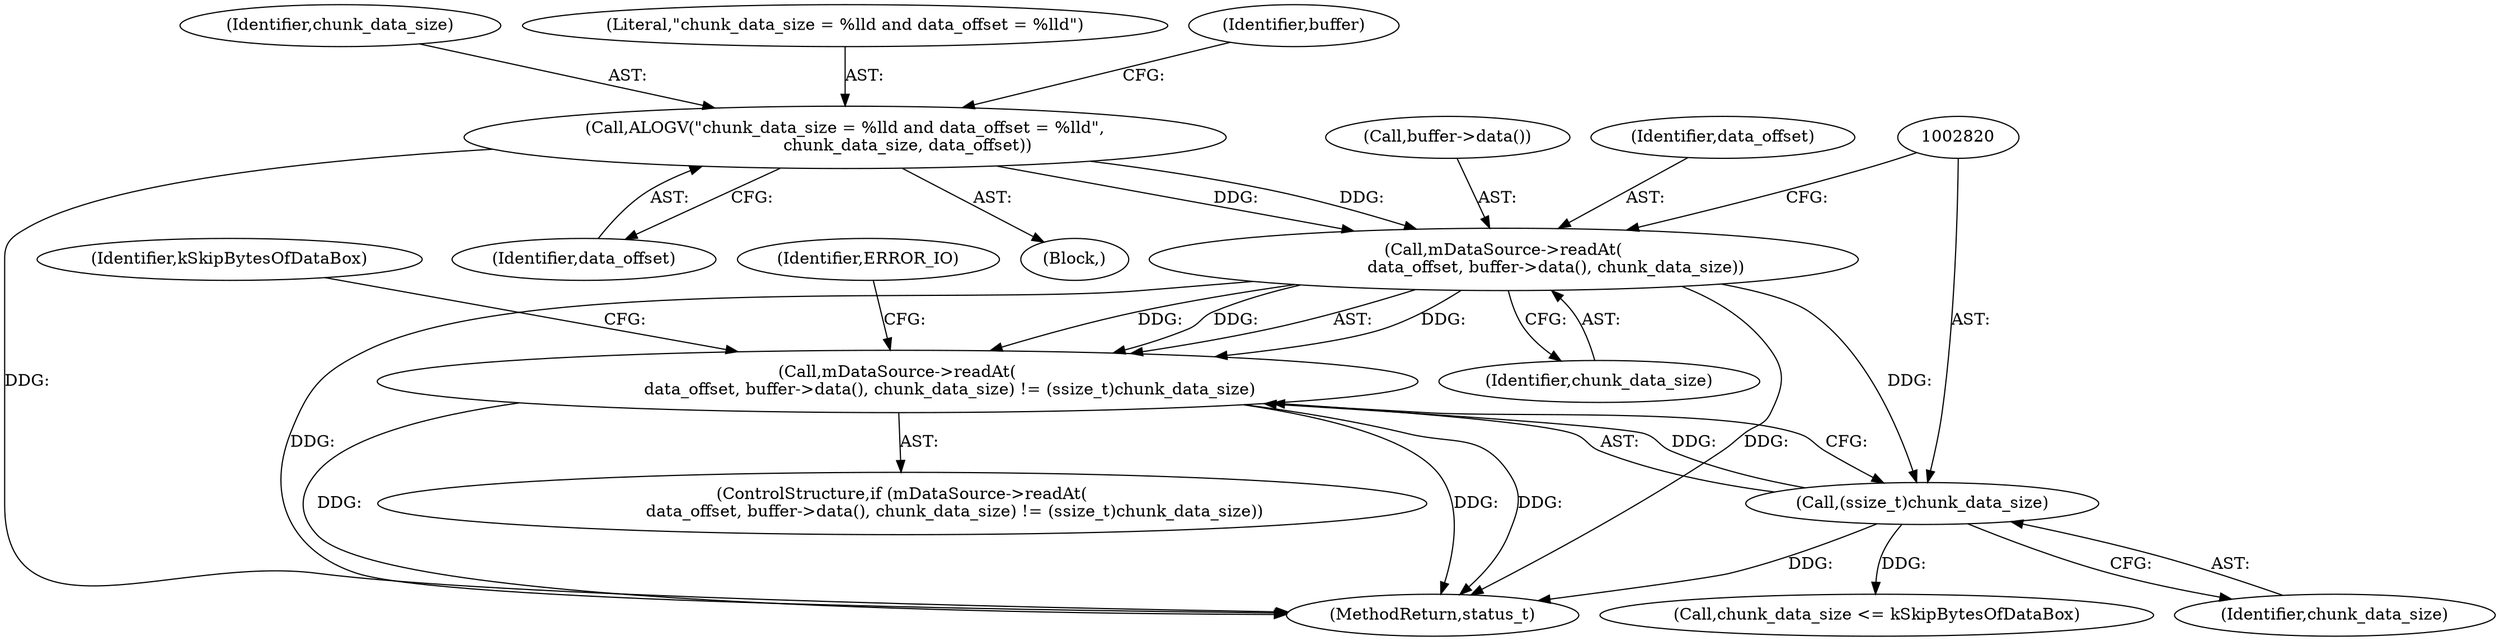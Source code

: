 digraph "0_Android_f4a88c8ed4f8186b3d6e2852993e063fc33ff231@API" {
"1002814" [label="(Call,mDataSource->readAt(\n                    data_offset, buffer->data(), chunk_data_size) != (ssize_t)chunk_data_size)"];
"1002815" [label="(Call,mDataSource->readAt(\n                    data_offset, buffer->data(), chunk_data_size))"];
"1002804" [label="(Call,ALOGV(\"chunk_data_size = %lld and data_offset = %lld\",\n                        chunk_data_size, data_offset))"];
"1002819" [label="(Call,(ssize_t)chunk_data_size)"];
"1002819" [label="(Call,(ssize_t)chunk_data_size)"];
"1002827" [label="(Identifier,kSkipBytesOfDataBox)"];
"1002815" [label="(Call,mDataSource->readAt(\n                    data_offset, buffer->data(), chunk_data_size))"];
"1002804" [label="(Call,ALOGV(\"chunk_data_size = %lld and data_offset = %lld\",\n                        chunk_data_size, data_offset))"];
"1002806" [label="(Identifier,chunk_data_size)"];
"1002814" [label="(Call,mDataSource->readAt(\n                    data_offset, buffer->data(), chunk_data_size) != (ssize_t)chunk_data_size)"];
"1002818" [label="(Identifier,chunk_data_size)"];
"1002805" [label="(Literal,\"chunk_data_size = %lld and data_offset = %lld\")"];
"1002810" [label="(Identifier,buffer)"];
"1002821" [label="(Identifier,chunk_data_size)"];
"1002830" [label="(Call,chunk_data_size <= kSkipBytesOfDataBox)"];
"1002824" [label="(Identifier,ERROR_IO)"];
"1002807" [label="(Identifier,data_offset)"];
"1002816" [label="(Identifier,data_offset)"];
"1002817" [label="(Call,buffer->data())"];
"1002803" [label="(Block,)"];
"1002911" [label="(MethodReturn,status_t)"];
"1002813" [label="(ControlStructure,if (mDataSource->readAt(\n                    data_offset, buffer->data(), chunk_data_size) != (ssize_t)chunk_data_size))"];
"1002814" -> "1002813"  [label="AST: "];
"1002814" -> "1002819"  [label="CFG: "];
"1002815" -> "1002814"  [label="AST: "];
"1002819" -> "1002814"  [label="AST: "];
"1002824" -> "1002814"  [label="CFG: "];
"1002827" -> "1002814"  [label="CFG: "];
"1002814" -> "1002911"  [label="DDG: "];
"1002814" -> "1002911"  [label="DDG: "];
"1002814" -> "1002911"  [label="DDG: "];
"1002815" -> "1002814"  [label="DDG: "];
"1002815" -> "1002814"  [label="DDG: "];
"1002815" -> "1002814"  [label="DDG: "];
"1002819" -> "1002814"  [label="DDG: "];
"1002815" -> "1002818"  [label="CFG: "];
"1002816" -> "1002815"  [label="AST: "];
"1002817" -> "1002815"  [label="AST: "];
"1002818" -> "1002815"  [label="AST: "];
"1002820" -> "1002815"  [label="CFG: "];
"1002815" -> "1002911"  [label="DDG: "];
"1002815" -> "1002911"  [label="DDG: "];
"1002804" -> "1002815"  [label="DDG: "];
"1002804" -> "1002815"  [label="DDG: "];
"1002815" -> "1002819"  [label="DDG: "];
"1002804" -> "1002803"  [label="AST: "];
"1002804" -> "1002807"  [label="CFG: "];
"1002805" -> "1002804"  [label="AST: "];
"1002806" -> "1002804"  [label="AST: "];
"1002807" -> "1002804"  [label="AST: "];
"1002810" -> "1002804"  [label="CFG: "];
"1002804" -> "1002911"  [label="DDG: "];
"1002819" -> "1002821"  [label="CFG: "];
"1002820" -> "1002819"  [label="AST: "];
"1002821" -> "1002819"  [label="AST: "];
"1002819" -> "1002911"  [label="DDG: "];
"1002819" -> "1002830"  [label="DDG: "];
}
